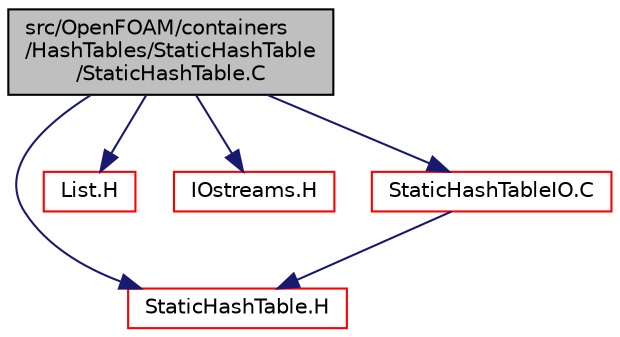 digraph "src/OpenFOAM/containers/HashTables/StaticHashTable/StaticHashTable.C"
{
  bgcolor="transparent";
  edge [fontname="Helvetica",fontsize="10",labelfontname="Helvetica",labelfontsize="10"];
  node [fontname="Helvetica",fontsize="10",shape=record];
  Node0 [label="src/OpenFOAM/containers\l/HashTables/StaticHashTable\l/StaticHashTable.C",height=0.2,width=0.4,color="black", fillcolor="grey75", style="filled", fontcolor="black"];
  Node0 -> Node1 [color="midnightblue",fontsize="10",style="solid",fontname="Helvetica"];
  Node1 [label="StaticHashTable.H",height=0.2,width=0.4,color="red",URL="$a09200.html"];
  Node0 -> Node72 [color="midnightblue",fontsize="10",style="solid",fontname="Helvetica"];
  Node72 [label="List.H",height=0.2,width=0.4,color="red",URL="$a09368.html"];
  Node0 -> Node56 [color="midnightblue",fontsize="10",style="solid",fontname="Helvetica"];
  Node56 [label="IOstreams.H",height=0.2,width=0.4,color="red",URL="$a09830.html",tooltip="Useful combination of include files which define Sin, Sout and Serr and the use of IO streams general..."];
  Node0 -> Node79 [color="midnightblue",fontsize="10",style="solid",fontname="Helvetica"];
  Node79 [label="StaticHashTableIO.C",height=0.2,width=0.4,color="red",URL="$a09209.html"];
  Node79 -> Node1 [color="midnightblue",fontsize="10",style="solid",fontname="Helvetica"];
}
